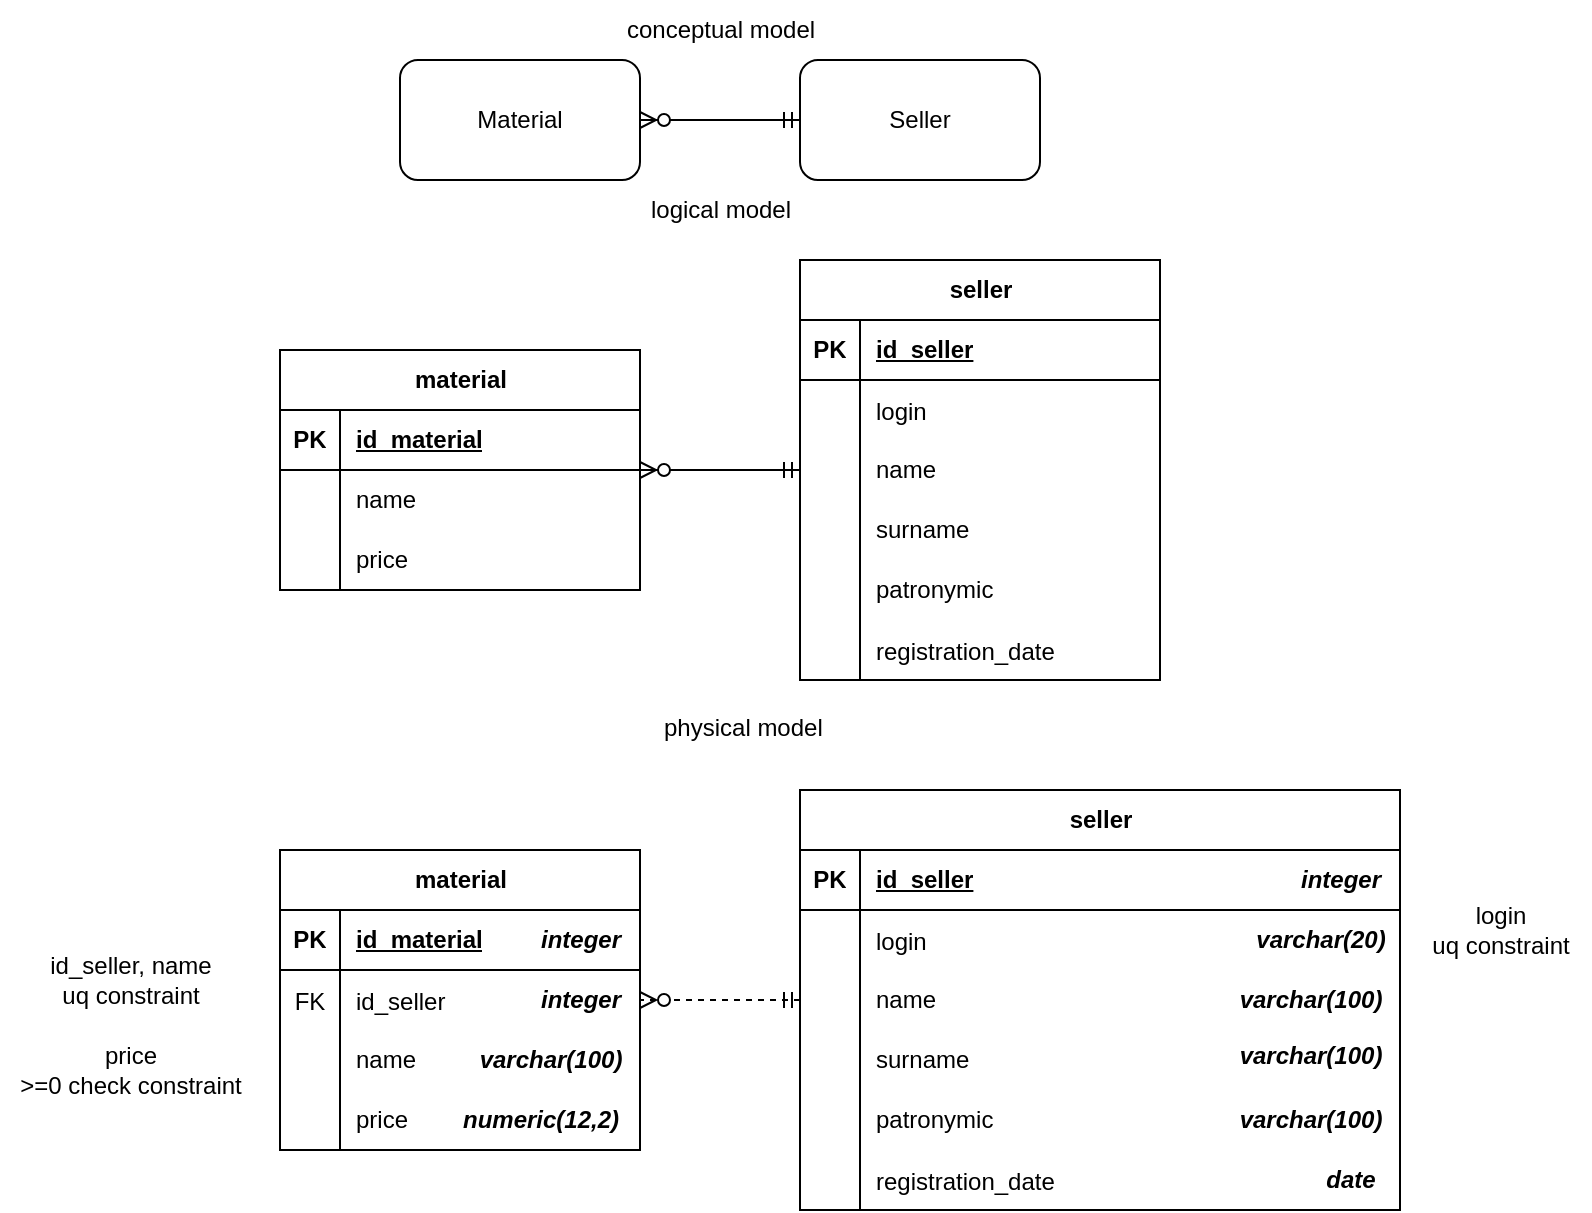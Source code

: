 <mxfile version="22.0.3" type="device">
  <diagram name="Страница — 1" id="O3K4TWoYyAWQNYHKiFBN">
    <mxGraphModel dx="1637" dy="473" grid="1" gridSize="10" guides="1" tooltips="1" connect="1" arrows="1" fold="1" page="1" pageScale="1" pageWidth="827" pageHeight="1169" math="0" shadow="0">
      <root>
        <mxCell id="0" />
        <mxCell id="1" parent="0" />
        <mxCell id="IRIc2xJd4eTZzmrrZmVW-1" value="Material" style="rounded=1;whiteSpace=wrap;html=1;" parent="1" vertex="1">
          <mxGeometry x="120" y="30" width="120" height="60" as="geometry" />
        </mxCell>
        <mxCell id="IRIc2xJd4eTZzmrrZmVW-2" value="Seller" style="rounded=1;whiteSpace=wrap;html=1;" parent="1" vertex="1">
          <mxGeometry x="320" y="30" width="120" height="60" as="geometry" />
        </mxCell>
        <mxCell id="IRIc2xJd4eTZzmrrZmVW-3" value="" style="edgeStyle=entityRelationEdgeStyle;fontSize=12;html=1;endArrow=ERzeroToMany;startArrow=ERmandOne;rounded=0;" parent="1" source="IRIc2xJd4eTZzmrrZmVW-2" target="IRIc2xJd4eTZzmrrZmVW-1" edge="1">
          <mxGeometry width="100" height="100" relative="1" as="geometry">
            <mxPoint x="300" y="270" as="sourcePoint" />
            <mxPoint x="400" y="170" as="targetPoint" />
          </mxGeometry>
        </mxCell>
        <mxCell id="IRIc2xJd4eTZzmrrZmVW-4" value="conceptual model" style="text;html=1;align=center;verticalAlign=middle;resizable=0;points=[];autosize=1;strokeColor=none;fillColor=none;" parent="1" vertex="1">
          <mxGeometry x="220" width="120" height="30" as="geometry" />
        </mxCell>
        <mxCell id="IRIc2xJd4eTZzmrrZmVW-5" value="logical model" style="text;html=1;align=center;verticalAlign=middle;resizable=0;points=[];autosize=1;strokeColor=none;fillColor=none;" parent="1" vertex="1">
          <mxGeometry x="235" y="90" width="90" height="30" as="geometry" />
        </mxCell>
        <mxCell id="IRIc2xJd4eTZzmrrZmVW-9" value="material" style="shape=table;startSize=30;container=1;collapsible=1;childLayout=tableLayout;fixedRows=1;rowLines=0;fontStyle=1;align=center;resizeLast=1;html=1;" parent="1" vertex="1">
          <mxGeometry x="60" y="175" width="180" height="120" as="geometry" />
        </mxCell>
        <mxCell id="IRIc2xJd4eTZzmrrZmVW-10" value="" style="shape=tableRow;horizontal=0;startSize=0;swimlaneHead=0;swimlaneBody=0;fillColor=none;collapsible=0;dropTarget=0;points=[[0,0.5],[1,0.5]];portConstraint=eastwest;top=0;left=0;right=0;bottom=1;" parent="IRIc2xJd4eTZzmrrZmVW-9" vertex="1">
          <mxGeometry y="30" width="180" height="30" as="geometry" />
        </mxCell>
        <mxCell id="IRIc2xJd4eTZzmrrZmVW-11" value="PK" style="shape=partialRectangle;connectable=0;fillColor=none;top=0;left=0;bottom=0;right=0;fontStyle=1;overflow=hidden;whiteSpace=wrap;html=1;" parent="IRIc2xJd4eTZzmrrZmVW-10" vertex="1">
          <mxGeometry width="30" height="30" as="geometry">
            <mxRectangle width="30" height="30" as="alternateBounds" />
          </mxGeometry>
        </mxCell>
        <mxCell id="IRIc2xJd4eTZzmrrZmVW-12" value="id_material" style="shape=partialRectangle;connectable=0;fillColor=none;top=0;left=0;bottom=0;right=0;align=left;spacingLeft=6;fontStyle=5;overflow=hidden;whiteSpace=wrap;html=1;" parent="IRIc2xJd4eTZzmrrZmVW-10" vertex="1">
          <mxGeometry x="30" width="150" height="30" as="geometry">
            <mxRectangle width="150" height="30" as="alternateBounds" />
          </mxGeometry>
        </mxCell>
        <mxCell id="IRIc2xJd4eTZzmrrZmVW-13" value="" style="shape=tableRow;horizontal=0;startSize=0;swimlaneHead=0;swimlaneBody=0;fillColor=none;collapsible=0;dropTarget=0;points=[[0,0.5],[1,0.5]];portConstraint=eastwest;top=0;left=0;right=0;bottom=0;" parent="IRIc2xJd4eTZzmrrZmVW-9" vertex="1">
          <mxGeometry y="60" width="180" height="30" as="geometry" />
        </mxCell>
        <mxCell id="IRIc2xJd4eTZzmrrZmVW-14" value="" style="shape=partialRectangle;connectable=0;fillColor=none;top=0;left=0;bottom=0;right=0;editable=1;overflow=hidden;whiteSpace=wrap;html=1;" parent="IRIc2xJd4eTZzmrrZmVW-13" vertex="1">
          <mxGeometry width="30" height="30" as="geometry">
            <mxRectangle width="30" height="30" as="alternateBounds" />
          </mxGeometry>
        </mxCell>
        <mxCell id="IRIc2xJd4eTZzmrrZmVW-15" value="name" style="shape=partialRectangle;connectable=0;fillColor=none;top=0;left=0;bottom=0;right=0;align=left;spacingLeft=6;overflow=hidden;whiteSpace=wrap;html=1;" parent="IRIc2xJd4eTZzmrrZmVW-13" vertex="1">
          <mxGeometry x="30" width="150" height="30" as="geometry">
            <mxRectangle width="150" height="30" as="alternateBounds" />
          </mxGeometry>
        </mxCell>
        <mxCell id="IRIc2xJd4eTZzmrrZmVW-16" value="" style="shape=tableRow;horizontal=0;startSize=0;swimlaneHead=0;swimlaneBody=0;fillColor=none;collapsible=0;dropTarget=0;points=[[0,0.5],[1,0.5]];portConstraint=eastwest;top=0;left=0;right=0;bottom=0;" parent="IRIc2xJd4eTZzmrrZmVW-9" vertex="1">
          <mxGeometry y="90" width="180" height="30" as="geometry" />
        </mxCell>
        <mxCell id="IRIc2xJd4eTZzmrrZmVW-17" value="" style="shape=partialRectangle;connectable=0;fillColor=none;top=0;left=0;bottom=0;right=0;editable=1;overflow=hidden;whiteSpace=wrap;html=1;" parent="IRIc2xJd4eTZzmrrZmVW-16" vertex="1">
          <mxGeometry width="30" height="30" as="geometry">
            <mxRectangle width="30" height="30" as="alternateBounds" />
          </mxGeometry>
        </mxCell>
        <mxCell id="IRIc2xJd4eTZzmrrZmVW-18" value="price" style="shape=partialRectangle;connectable=0;fillColor=none;top=0;left=0;bottom=0;right=0;align=left;spacingLeft=6;overflow=hidden;whiteSpace=wrap;html=1;" parent="IRIc2xJd4eTZzmrrZmVW-16" vertex="1">
          <mxGeometry x="30" width="150" height="30" as="geometry">
            <mxRectangle width="150" height="30" as="alternateBounds" />
          </mxGeometry>
        </mxCell>
        <mxCell id="IRIc2xJd4eTZzmrrZmVW-22" value="seller" style="shape=table;startSize=30;container=1;collapsible=1;childLayout=tableLayout;fixedRows=1;rowLines=0;fontStyle=1;align=center;resizeLast=1;html=1;" parent="1" vertex="1">
          <mxGeometry x="320" y="130" width="180" height="210" as="geometry" />
        </mxCell>
        <mxCell id="IRIc2xJd4eTZzmrrZmVW-23" value="" style="shape=tableRow;horizontal=0;startSize=0;swimlaneHead=0;swimlaneBody=0;fillColor=none;collapsible=0;dropTarget=0;points=[[0,0.5],[1,0.5]];portConstraint=eastwest;top=0;left=0;right=0;bottom=1;" parent="IRIc2xJd4eTZzmrrZmVW-22" vertex="1">
          <mxGeometry y="30" width="180" height="30" as="geometry" />
        </mxCell>
        <mxCell id="IRIc2xJd4eTZzmrrZmVW-24" value="PK" style="shape=partialRectangle;connectable=0;fillColor=none;top=0;left=0;bottom=0;right=0;fontStyle=1;overflow=hidden;whiteSpace=wrap;html=1;" parent="IRIc2xJd4eTZzmrrZmVW-23" vertex="1">
          <mxGeometry width="30" height="30" as="geometry">
            <mxRectangle width="30" height="30" as="alternateBounds" />
          </mxGeometry>
        </mxCell>
        <mxCell id="IRIc2xJd4eTZzmrrZmVW-25" value="id_seller" style="shape=partialRectangle;connectable=0;fillColor=none;top=0;left=0;bottom=0;right=0;align=left;spacingLeft=6;fontStyle=5;overflow=hidden;whiteSpace=wrap;html=1;" parent="IRIc2xJd4eTZzmrrZmVW-23" vertex="1">
          <mxGeometry x="30" width="150" height="30" as="geometry">
            <mxRectangle width="150" height="30" as="alternateBounds" />
          </mxGeometry>
        </mxCell>
        <mxCell id="pkZY7K9WmbHZLn-D5I9O-4" value="" style="shape=tableRow;horizontal=0;startSize=0;swimlaneHead=0;swimlaneBody=0;fillColor=none;collapsible=0;dropTarget=0;points=[[0,0.5],[1,0.5]];portConstraint=eastwest;top=0;left=0;right=0;bottom=0;" vertex="1" parent="IRIc2xJd4eTZzmrrZmVW-22">
          <mxGeometry y="60" width="180" height="30" as="geometry" />
        </mxCell>
        <mxCell id="pkZY7K9WmbHZLn-D5I9O-5" value="" style="shape=partialRectangle;connectable=0;fillColor=none;top=0;left=0;bottom=0;right=0;editable=1;overflow=hidden;" vertex="1" parent="pkZY7K9WmbHZLn-D5I9O-4">
          <mxGeometry width="30" height="30" as="geometry">
            <mxRectangle width="30" height="30" as="alternateBounds" />
          </mxGeometry>
        </mxCell>
        <mxCell id="pkZY7K9WmbHZLn-D5I9O-6" value="login" style="shape=partialRectangle;connectable=0;fillColor=none;top=0;left=0;bottom=0;right=0;align=left;spacingLeft=6;overflow=hidden;" vertex="1" parent="pkZY7K9WmbHZLn-D5I9O-4">
          <mxGeometry x="30" width="150" height="30" as="geometry">
            <mxRectangle width="150" height="30" as="alternateBounds" />
          </mxGeometry>
        </mxCell>
        <mxCell id="IRIc2xJd4eTZzmrrZmVW-26" value="" style="shape=tableRow;horizontal=0;startSize=0;swimlaneHead=0;swimlaneBody=0;fillColor=none;collapsible=0;dropTarget=0;points=[[0,0.5],[1,0.5]];portConstraint=eastwest;top=0;left=0;right=0;bottom=0;" parent="IRIc2xJd4eTZzmrrZmVW-22" vertex="1">
          <mxGeometry y="90" width="180" height="30" as="geometry" />
        </mxCell>
        <mxCell id="IRIc2xJd4eTZzmrrZmVW-27" value="" style="shape=partialRectangle;connectable=0;fillColor=none;top=0;left=0;bottom=0;right=0;editable=1;overflow=hidden;whiteSpace=wrap;html=1;" parent="IRIc2xJd4eTZzmrrZmVW-26" vertex="1">
          <mxGeometry width="30" height="30" as="geometry">
            <mxRectangle width="30" height="30" as="alternateBounds" />
          </mxGeometry>
        </mxCell>
        <mxCell id="IRIc2xJd4eTZzmrrZmVW-28" value="name" style="shape=partialRectangle;connectable=0;fillColor=none;top=0;left=0;bottom=0;right=0;align=left;spacingLeft=6;overflow=hidden;whiteSpace=wrap;html=1;" parent="IRIc2xJd4eTZzmrrZmVW-26" vertex="1">
          <mxGeometry x="30" width="150" height="30" as="geometry">
            <mxRectangle width="150" height="30" as="alternateBounds" />
          </mxGeometry>
        </mxCell>
        <mxCell id="IRIc2xJd4eTZzmrrZmVW-29" value="" style="shape=tableRow;horizontal=0;startSize=0;swimlaneHead=0;swimlaneBody=0;fillColor=none;collapsible=0;dropTarget=0;points=[[0,0.5],[1,0.5]];portConstraint=eastwest;top=0;left=0;right=0;bottom=0;" parent="IRIc2xJd4eTZzmrrZmVW-22" vertex="1">
          <mxGeometry y="120" width="180" height="30" as="geometry" />
        </mxCell>
        <mxCell id="IRIc2xJd4eTZzmrrZmVW-30" value="" style="shape=partialRectangle;connectable=0;fillColor=none;top=0;left=0;bottom=0;right=0;editable=1;overflow=hidden;whiteSpace=wrap;html=1;" parent="IRIc2xJd4eTZzmrrZmVW-29" vertex="1">
          <mxGeometry width="30" height="30" as="geometry">
            <mxRectangle width="30" height="30" as="alternateBounds" />
          </mxGeometry>
        </mxCell>
        <mxCell id="IRIc2xJd4eTZzmrrZmVW-31" value="surname" style="shape=partialRectangle;connectable=0;fillColor=none;top=0;left=0;bottom=0;right=0;align=left;spacingLeft=6;overflow=hidden;whiteSpace=wrap;html=1;" parent="IRIc2xJd4eTZzmrrZmVW-29" vertex="1">
          <mxGeometry x="30" width="150" height="30" as="geometry">
            <mxRectangle width="150" height="30" as="alternateBounds" />
          </mxGeometry>
        </mxCell>
        <mxCell id="IRIc2xJd4eTZzmrrZmVW-32" value="" style="shape=tableRow;horizontal=0;startSize=0;swimlaneHead=0;swimlaneBody=0;fillColor=none;collapsible=0;dropTarget=0;points=[[0,0.5],[1,0.5]];portConstraint=eastwest;top=0;left=0;right=0;bottom=0;" parent="IRIc2xJd4eTZzmrrZmVW-22" vertex="1">
          <mxGeometry y="150" width="180" height="30" as="geometry" />
        </mxCell>
        <mxCell id="IRIc2xJd4eTZzmrrZmVW-33" value="" style="shape=partialRectangle;connectable=0;fillColor=none;top=0;left=0;bottom=0;right=0;editable=1;overflow=hidden;whiteSpace=wrap;html=1;" parent="IRIc2xJd4eTZzmrrZmVW-32" vertex="1">
          <mxGeometry width="30" height="30" as="geometry">
            <mxRectangle width="30" height="30" as="alternateBounds" />
          </mxGeometry>
        </mxCell>
        <mxCell id="IRIc2xJd4eTZzmrrZmVW-34" value="patronymic" style="shape=partialRectangle;connectable=0;fillColor=none;top=0;left=0;bottom=0;right=0;align=left;spacingLeft=6;overflow=hidden;whiteSpace=wrap;html=1;" parent="IRIc2xJd4eTZzmrrZmVW-32" vertex="1">
          <mxGeometry x="30" width="150" height="30" as="geometry">
            <mxRectangle width="150" height="30" as="alternateBounds" />
          </mxGeometry>
        </mxCell>
        <mxCell id="IRIc2xJd4eTZzmrrZmVW-36" value="" style="shape=tableRow;horizontal=0;startSize=0;swimlaneHead=0;swimlaneBody=0;fillColor=none;collapsible=0;dropTarget=0;points=[[0,0.5],[1,0.5]];portConstraint=eastwest;top=0;left=0;right=0;bottom=0;" parent="IRIc2xJd4eTZzmrrZmVW-22" vertex="1">
          <mxGeometry y="180" width="180" height="30" as="geometry" />
        </mxCell>
        <mxCell id="IRIc2xJd4eTZzmrrZmVW-37" value="" style="shape=partialRectangle;connectable=0;fillColor=none;top=0;left=0;bottom=0;right=0;editable=1;overflow=hidden;" parent="IRIc2xJd4eTZzmrrZmVW-36" vertex="1">
          <mxGeometry width="30" height="30" as="geometry">
            <mxRectangle width="30" height="30" as="alternateBounds" />
          </mxGeometry>
        </mxCell>
        <mxCell id="IRIc2xJd4eTZzmrrZmVW-38" value="registration_date" style="shape=partialRectangle;connectable=0;fillColor=none;top=0;left=0;bottom=0;right=0;align=left;spacingLeft=6;overflow=hidden;" parent="IRIc2xJd4eTZzmrrZmVW-36" vertex="1">
          <mxGeometry x="30" width="150" height="30" as="geometry">
            <mxRectangle width="150" height="30" as="alternateBounds" />
          </mxGeometry>
        </mxCell>
        <mxCell id="IRIc2xJd4eTZzmrrZmVW-35" value="" style="edgeStyle=entityRelationEdgeStyle;fontSize=12;html=1;endArrow=ERzeroToMany;startArrow=ERmandOne;rounded=0;" parent="1" source="IRIc2xJd4eTZzmrrZmVW-22" target="IRIc2xJd4eTZzmrrZmVW-9" edge="1">
          <mxGeometry width="100" height="100" relative="1" as="geometry">
            <mxPoint x="330" y="370" as="sourcePoint" />
            <mxPoint x="250" y="370" as="targetPoint" />
          </mxGeometry>
        </mxCell>
        <mxCell id="IRIc2xJd4eTZzmrrZmVW-39" value="physical model" style="text;whiteSpace=wrap;" parent="1" vertex="1">
          <mxGeometry x="250" y="350" width="90" height="40" as="geometry" />
        </mxCell>
        <mxCell id="IRIc2xJd4eTZzmrrZmVW-40" value="material" style="shape=table;startSize=30;container=1;collapsible=1;childLayout=tableLayout;fixedRows=1;rowLines=0;fontStyle=1;align=center;resizeLast=1;html=1;" parent="1" vertex="1">
          <mxGeometry x="60" y="425" width="180" height="150" as="geometry" />
        </mxCell>
        <mxCell id="IRIc2xJd4eTZzmrrZmVW-41" value="" style="shape=tableRow;horizontal=0;startSize=0;swimlaneHead=0;swimlaneBody=0;fillColor=none;collapsible=0;dropTarget=0;points=[[0,0.5],[1,0.5]];portConstraint=eastwest;top=0;left=0;right=0;bottom=1;" parent="IRIc2xJd4eTZzmrrZmVW-40" vertex="1">
          <mxGeometry y="30" width="180" height="30" as="geometry" />
        </mxCell>
        <mxCell id="IRIc2xJd4eTZzmrrZmVW-42" value="PK" style="shape=partialRectangle;connectable=0;fillColor=none;top=0;left=0;bottom=0;right=0;fontStyle=1;overflow=hidden;whiteSpace=wrap;html=1;" parent="IRIc2xJd4eTZzmrrZmVW-41" vertex="1">
          <mxGeometry width="30" height="30" as="geometry">
            <mxRectangle width="30" height="30" as="alternateBounds" />
          </mxGeometry>
        </mxCell>
        <mxCell id="IRIc2xJd4eTZzmrrZmVW-43" value="id_material" style="shape=partialRectangle;connectable=0;fillColor=none;top=0;left=0;bottom=0;right=0;align=left;spacingLeft=6;fontStyle=5;overflow=hidden;whiteSpace=wrap;html=1;" parent="IRIc2xJd4eTZzmrrZmVW-41" vertex="1">
          <mxGeometry x="30" width="150" height="30" as="geometry">
            <mxRectangle width="150" height="30" as="alternateBounds" />
          </mxGeometry>
        </mxCell>
        <mxCell id="IRIc2xJd4eTZzmrrZmVW-67" value="" style="shape=tableRow;horizontal=0;startSize=0;swimlaneHead=0;swimlaneBody=0;fillColor=none;collapsible=0;dropTarget=0;points=[[0,0.5],[1,0.5]];portConstraint=eastwest;top=0;left=0;right=0;bottom=0;" parent="IRIc2xJd4eTZzmrrZmVW-40" vertex="1">
          <mxGeometry y="60" width="180" height="30" as="geometry" />
        </mxCell>
        <mxCell id="IRIc2xJd4eTZzmrrZmVW-68" value="FK" style="shape=partialRectangle;connectable=0;fillColor=none;top=0;left=0;bottom=0;right=0;editable=1;overflow=hidden;" parent="IRIc2xJd4eTZzmrrZmVW-67" vertex="1">
          <mxGeometry width="30" height="30" as="geometry">
            <mxRectangle width="30" height="30" as="alternateBounds" />
          </mxGeometry>
        </mxCell>
        <mxCell id="IRIc2xJd4eTZzmrrZmVW-69" value="id_seller" style="shape=partialRectangle;connectable=0;fillColor=none;top=0;left=0;bottom=0;right=0;align=left;spacingLeft=6;overflow=hidden;" parent="IRIc2xJd4eTZzmrrZmVW-67" vertex="1">
          <mxGeometry x="30" width="150" height="30" as="geometry">
            <mxRectangle width="150" height="30" as="alternateBounds" />
          </mxGeometry>
        </mxCell>
        <mxCell id="IRIc2xJd4eTZzmrrZmVW-44" value="" style="shape=tableRow;horizontal=0;startSize=0;swimlaneHead=0;swimlaneBody=0;fillColor=none;collapsible=0;dropTarget=0;points=[[0,0.5],[1,0.5]];portConstraint=eastwest;top=0;left=0;right=0;bottom=0;" parent="IRIc2xJd4eTZzmrrZmVW-40" vertex="1">
          <mxGeometry y="90" width="180" height="30" as="geometry" />
        </mxCell>
        <mxCell id="IRIc2xJd4eTZzmrrZmVW-45" value="" style="shape=partialRectangle;connectable=0;fillColor=none;top=0;left=0;bottom=0;right=0;editable=1;overflow=hidden;whiteSpace=wrap;html=1;" parent="IRIc2xJd4eTZzmrrZmVW-44" vertex="1">
          <mxGeometry width="30" height="30" as="geometry">
            <mxRectangle width="30" height="30" as="alternateBounds" />
          </mxGeometry>
        </mxCell>
        <mxCell id="IRIc2xJd4eTZzmrrZmVW-46" value="name" style="shape=partialRectangle;connectable=0;fillColor=none;top=0;left=0;bottom=0;right=0;align=left;spacingLeft=6;overflow=hidden;whiteSpace=wrap;html=1;" parent="IRIc2xJd4eTZzmrrZmVW-44" vertex="1">
          <mxGeometry x="30" width="150" height="30" as="geometry">
            <mxRectangle width="150" height="30" as="alternateBounds" />
          </mxGeometry>
        </mxCell>
        <mxCell id="IRIc2xJd4eTZzmrrZmVW-47" value="" style="shape=tableRow;horizontal=0;startSize=0;swimlaneHead=0;swimlaneBody=0;fillColor=none;collapsible=0;dropTarget=0;points=[[0,0.5],[1,0.5]];portConstraint=eastwest;top=0;left=0;right=0;bottom=0;" parent="IRIc2xJd4eTZzmrrZmVW-40" vertex="1">
          <mxGeometry y="120" width="180" height="30" as="geometry" />
        </mxCell>
        <mxCell id="IRIc2xJd4eTZzmrrZmVW-48" value="" style="shape=partialRectangle;connectable=0;fillColor=none;top=0;left=0;bottom=0;right=0;editable=1;overflow=hidden;whiteSpace=wrap;html=1;" parent="IRIc2xJd4eTZzmrrZmVW-47" vertex="1">
          <mxGeometry width="30" height="30" as="geometry">
            <mxRectangle width="30" height="30" as="alternateBounds" />
          </mxGeometry>
        </mxCell>
        <mxCell id="IRIc2xJd4eTZzmrrZmVW-49" value="price" style="shape=partialRectangle;connectable=0;fillColor=none;top=0;left=0;bottom=0;right=0;align=left;spacingLeft=6;overflow=hidden;whiteSpace=wrap;html=1;" parent="IRIc2xJd4eTZzmrrZmVW-47" vertex="1">
          <mxGeometry x="30" width="150" height="30" as="geometry">
            <mxRectangle width="150" height="30" as="alternateBounds" />
          </mxGeometry>
        </mxCell>
        <mxCell id="IRIc2xJd4eTZzmrrZmVW-50" value="seller" style="shape=table;startSize=30;container=1;collapsible=1;childLayout=tableLayout;fixedRows=1;rowLines=0;fontStyle=1;align=center;resizeLast=1;html=1;" parent="1" vertex="1">
          <mxGeometry x="320" y="395" width="300" height="210" as="geometry" />
        </mxCell>
        <mxCell id="IRIc2xJd4eTZzmrrZmVW-51" value="" style="shape=tableRow;horizontal=0;startSize=0;swimlaneHead=0;swimlaneBody=0;fillColor=none;collapsible=0;dropTarget=0;points=[[0,0.5],[1,0.5]];portConstraint=eastwest;top=0;left=0;right=0;bottom=1;" parent="IRIc2xJd4eTZzmrrZmVW-50" vertex="1">
          <mxGeometry y="30" width="300" height="30" as="geometry" />
        </mxCell>
        <mxCell id="IRIc2xJd4eTZzmrrZmVW-52" value="PK" style="shape=partialRectangle;connectable=0;fillColor=none;top=0;left=0;bottom=0;right=0;fontStyle=1;overflow=hidden;whiteSpace=wrap;html=1;" parent="IRIc2xJd4eTZzmrrZmVW-51" vertex="1">
          <mxGeometry width="30" height="30" as="geometry">
            <mxRectangle width="30" height="30" as="alternateBounds" />
          </mxGeometry>
        </mxCell>
        <mxCell id="IRIc2xJd4eTZzmrrZmVW-53" value="id_seller" style="shape=partialRectangle;connectable=0;fillColor=none;top=0;left=0;bottom=0;right=0;align=left;spacingLeft=6;fontStyle=5;overflow=hidden;whiteSpace=wrap;html=1;" parent="IRIc2xJd4eTZzmrrZmVW-51" vertex="1">
          <mxGeometry x="30" width="270" height="30" as="geometry">
            <mxRectangle width="270" height="30" as="alternateBounds" />
          </mxGeometry>
        </mxCell>
        <mxCell id="pkZY7K9WmbHZLn-D5I9O-10" value="" style="shape=tableRow;horizontal=0;startSize=0;swimlaneHead=0;swimlaneBody=0;fillColor=none;collapsible=0;dropTarget=0;points=[[0,0.5],[1,0.5]];portConstraint=eastwest;top=0;left=0;right=0;bottom=0;" vertex="1" parent="IRIc2xJd4eTZzmrrZmVW-50">
          <mxGeometry y="60" width="300" height="30" as="geometry" />
        </mxCell>
        <mxCell id="pkZY7K9WmbHZLn-D5I9O-11" value="" style="shape=partialRectangle;connectable=0;fillColor=none;top=0;left=0;bottom=0;right=0;editable=1;overflow=hidden;" vertex="1" parent="pkZY7K9WmbHZLn-D5I9O-10">
          <mxGeometry width="30" height="30" as="geometry">
            <mxRectangle width="30" height="30" as="alternateBounds" />
          </mxGeometry>
        </mxCell>
        <mxCell id="pkZY7K9WmbHZLn-D5I9O-12" value="login" style="shape=partialRectangle;connectable=0;fillColor=none;top=0;left=0;bottom=0;right=0;align=left;spacingLeft=6;overflow=hidden;" vertex="1" parent="pkZY7K9WmbHZLn-D5I9O-10">
          <mxGeometry x="30" width="270" height="30" as="geometry">
            <mxRectangle width="270" height="30" as="alternateBounds" />
          </mxGeometry>
        </mxCell>
        <mxCell id="IRIc2xJd4eTZzmrrZmVW-54" value="" style="shape=tableRow;horizontal=0;startSize=0;swimlaneHead=0;swimlaneBody=0;fillColor=none;collapsible=0;dropTarget=0;points=[[0,0.5],[1,0.5]];portConstraint=eastwest;top=0;left=0;right=0;bottom=0;" parent="IRIc2xJd4eTZzmrrZmVW-50" vertex="1">
          <mxGeometry y="90" width="300" height="30" as="geometry" />
        </mxCell>
        <mxCell id="IRIc2xJd4eTZzmrrZmVW-55" value="" style="shape=partialRectangle;connectable=0;fillColor=none;top=0;left=0;bottom=0;right=0;editable=1;overflow=hidden;whiteSpace=wrap;html=1;" parent="IRIc2xJd4eTZzmrrZmVW-54" vertex="1">
          <mxGeometry width="30" height="30" as="geometry">
            <mxRectangle width="30" height="30" as="alternateBounds" />
          </mxGeometry>
        </mxCell>
        <mxCell id="IRIc2xJd4eTZzmrrZmVW-56" value="name" style="shape=partialRectangle;connectable=0;fillColor=none;top=0;left=0;bottom=0;right=0;align=left;spacingLeft=6;overflow=hidden;whiteSpace=wrap;html=1;" parent="IRIc2xJd4eTZzmrrZmVW-54" vertex="1">
          <mxGeometry x="30" width="270" height="30" as="geometry">
            <mxRectangle width="270" height="30" as="alternateBounds" />
          </mxGeometry>
        </mxCell>
        <mxCell id="IRIc2xJd4eTZzmrrZmVW-57" value="" style="shape=tableRow;horizontal=0;startSize=0;swimlaneHead=0;swimlaneBody=0;fillColor=none;collapsible=0;dropTarget=0;points=[[0,0.5],[1,0.5]];portConstraint=eastwest;top=0;left=0;right=0;bottom=0;" parent="IRIc2xJd4eTZzmrrZmVW-50" vertex="1">
          <mxGeometry y="120" width="300" height="30" as="geometry" />
        </mxCell>
        <mxCell id="IRIc2xJd4eTZzmrrZmVW-58" value="" style="shape=partialRectangle;connectable=0;fillColor=none;top=0;left=0;bottom=0;right=0;editable=1;overflow=hidden;whiteSpace=wrap;html=1;" parent="IRIc2xJd4eTZzmrrZmVW-57" vertex="1">
          <mxGeometry width="30" height="30" as="geometry">
            <mxRectangle width="30" height="30" as="alternateBounds" />
          </mxGeometry>
        </mxCell>
        <mxCell id="IRIc2xJd4eTZzmrrZmVW-59" value="surname" style="shape=partialRectangle;connectable=0;fillColor=none;top=0;left=0;bottom=0;right=0;align=left;spacingLeft=6;overflow=hidden;whiteSpace=wrap;html=1;" parent="IRIc2xJd4eTZzmrrZmVW-57" vertex="1">
          <mxGeometry x="30" width="270" height="30" as="geometry">
            <mxRectangle width="270" height="30" as="alternateBounds" />
          </mxGeometry>
        </mxCell>
        <mxCell id="IRIc2xJd4eTZzmrrZmVW-60" value="" style="shape=tableRow;horizontal=0;startSize=0;swimlaneHead=0;swimlaneBody=0;fillColor=none;collapsible=0;dropTarget=0;points=[[0,0.5],[1,0.5]];portConstraint=eastwest;top=0;left=0;right=0;bottom=0;" parent="IRIc2xJd4eTZzmrrZmVW-50" vertex="1">
          <mxGeometry y="150" width="300" height="30" as="geometry" />
        </mxCell>
        <mxCell id="IRIc2xJd4eTZzmrrZmVW-61" value="" style="shape=partialRectangle;connectable=0;fillColor=none;top=0;left=0;bottom=0;right=0;editable=1;overflow=hidden;whiteSpace=wrap;html=1;" parent="IRIc2xJd4eTZzmrrZmVW-60" vertex="1">
          <mxGeometry width="30" height="30" as="geometry">
            <mxRectangle width="30" height="30" as="alternateBounds" />
          </mxGeometry>
        </mxCell>
        <mxCell id="IRIc2xJd4eTZzmrrZmVW-62" value="patronymic" style="shape=partialRectangle;connectable=0;fillColor=none;top=0;left=0;bottom=0;right=0;align=left;spacingLeft=6;overflow=hidden;whiteSpace=wrap;html=1;" parent="IRIc2xJd4eTZzmrrZmVW-60" vertex="1">
          <mxGeometry x="30" width="270" height="30" as="geometry">
            <mxRectangle width="270" height="30" as="alternateBounds" />
          </mxGeometry>
        </mxCell>
        <mxCell id="IRIc2xJd4eTZzmrrZmVW-63" value="" style="shape=tableRow;horizontal=0;startSize=0;swimlaneHead=0;swimlaneBody=0;fillColor=none;collapsible=0;dropTarget=0;points=[[0,0.5],[1,0.5]];portConstraint=eastwest;top=0;left=0;right=0;bottom=0;" parent="IRIc2xJd4eTZzmrrZmVW-50" vertex="1">
          <mxGeometry y="180" width="300" height="30" as="geometry" />
        </mxCell>
        <mxCell id="IRIc2xJd4eTZzmrrZmVW-64" value="" style="shape=partialRectangle;connectable=0;fillColor=none;top=0;left=0;bottom=0;right=0;editable=1;overflow=hidden;" parent="IRIc2xJd4eTZzmrrZmVW-63" vertex="1">
          <mxGeometry width="30" height="30" as="geometry">
            <mxRectangle width="30" height="30" as="alternateBounds" />
          </mxGeometry>
        </mxCell>
        <mxCell id="IRIc2xJd4eTZzmrrZmVW-65" value="registration_date" style="shape=partialRectangle;connectable=0;fillColor=none;top=0;left=0;bottom=0;right=0;align=left;spacingLeft=6;overflow=hidden;" parent="IRIc2xJd4eTZzmrrZmVW-63" vertex="1">
          <mxGeometry x="30" width="270" height="30" as="geometry">
            <mxRectangle width="270" height="30" as="alternateBounds" />
          </mxGeometry>
        </mxCell>
        <mxCell id="IRIc2xJd4eTZzmrrZmVW-66" value="" style="edgeStyle=entityRelationEdgeStyle;fontSize=12;html=1;endArrow=ERzeroToMany;startArrow=ERmandOne;rounded=0;dashed=1;" parent="1" source="IRIc2xJd4eTZzmrrZmVW-50" target="IRIc2xJd4eTZzmrrZmVW-40" edge="1">
          <mxGeometry width="100" height="100" relative="1" as="geometry">
            <mxPoint x="350" y="500" as="sourcePoint" />
            <mxPoint x="270" y="500" as="targetPoint" />
          </mxGeometry>
        </mxCell>
        <mxCell id="IRIc2xJd4eTZzmrrZmVW-73" value="&lt;b&gt;&lt;i&gt;integer&lt;/i&gt;&lt;/b&gt;" style="text;html=1;align=center;verticalAlign=middle;resizable=0;points=[];autosize=1;strokeColor=none;fillColor=none;" parent="1" vertex="1">
          <mxGeometry x="180" y="455" width="60" height="30" as="geometry" />
        </mxCell>
        <mxCell id="IRIc2xJd4eTZzmrrZmVW-74" value="&lt;b&gt;&lt;i&gt;integer&lt;/i&gt;&lt;/b&gt;" style="text;html=1;align=center;verticalAlign=middle;resizable=0;points=[];autosize=1;strokeColor=none;fillColor=none;" parent="1" vertex="1">
          <mxGeometry x="180" y="485" width="60" height="30" as="geometry" />
        </mxCell>
        <mxCell id="IRIc2xJd4eTZzmrrZmVW-75" value="&lt;b&gt;&lt;i&gt;integer&lt;/i&gt;&lt;/b&gt;" style="text;html=1;align=center;verticalAlign=middle;resizable=0;points=[];autosize=1;strokeColor=none;fillColor=none;" parent="1" vertex="1">
          <mxGeometry x="560" y="425" width="60" height="30" as="geometry" />
        </mxCell>
        <mxCell id="PMTJ4e_SRO72VO-0g_k5-1" value="varchar(100)" style="text;html=1;align=center;verticalAlign=middle;resizable=0;points=[];autosize=1;strokeColor=none;fillColor=none;fontStyle=3" parent="1" vertex="1">
          <mxGeometry x="150" y="515" width="90" height="30" as="geometry" />
        </mxCell>
        <mxCell id="PMTJ4e_SRO72VO-0g_k5-2" value="numeric(12,2)" style="text;html=1;align=center;verticalAlign=middle;resizable=0;points=[];autosize=1;strokeColor=none;fillColor=none;fontStyle=3" parent="1" vertex="1">
          <mxGeometry x="140" y="545" width="100" height="30" as="geometry" />
        </mxCell>
        <mxCell id="PMTJ4e_SRO72VO-0g_k5-3" value="varchar(100)" style="text;html=1;align=center;verticalAlign=middle;resizable=0;points=[];autosize=1;strokeColor=none;fillColor=none;fontStyle=3" parent="1" vertex="1">
          <mxGeometry x="530" y="485" width="90" height="30" as="geometry" />
        </mxCell>
        <mxCell id="PMTJ4e_SRO72VO-0g_k5-4" value="varchar(100)" style="text;html=1;align=center;verticalAlign=middle;resizable=0;points=[];autosize=1;strokeColor=none;fillColor=none;fontStyle=3" parent="1" vertex="1">
          <mxGeometry x="530" y="513" width="90" height="30" as="geometry" />
        </mxCell>
        <mxCell id="PMTJ4e_SRO72VO-0g_k5-5" value="varchar(100)" style="text;html=1;align=center;verticalAlign=middle;resizable=0;points=[];autosize=1;strokeColor=none;fillColor=none;fontStyle=3" parent="1" vertex="1">
          <mxGeometry x="530" y="545" width="90" height="30" as="geometry" />
        </mxCell>
        <mxCell id="PMTJ4e_SRO72VO-0g_k5-6" value="&lt;i&gt;&lt;b&gt;date&lt;/b&gt;&lt;/i&gt;" style="text;html=1;align=center;verticalAlign=middle;resizable=0;points=[];autosize=1;strokeColor=none;fillColor=none;" parent="1" vertex="1">
          <mxGeometry x="570" y="575" width="50" height="30" as="geometry" />
        </mxCell>
        <mxCell id="pkZY7K9WmbHZLn-D5I9O-1" value="id_seller, name&lt;br&gt;uq constraint" style="text;html=1;align=center;verticalAlign=middle;resizable=0;points=[];autosize=1;strokeColor=none;fillColor=none;" vertex="1" parent="1">
          <mxGeometry x="-65" y="470" width="100" height="40" as="geometry" />
        </mxCell>
        <mxCell id="pkZY7K9WmbHZLn-D5I9O-2" value="price&lt;br&gt;&amp;gt;=0 check constraint" style="text;html=1;align=center;verticalAlign=middle;resizable=0;points=[];autosize=1;strokeColor=none;fillColor=none;" vertex="1" parent="1">
          <mxGeometry x="-80" y="515" width="130" height="40" as="geometry" />
        </mxCell>
        <mxCell id="pkZY7K9WmbHZLn-D5I9O-13" value="varchar(20)" style="text;html=1;align=center;verticalAlign=middle;resizable=0;points=[];autosize=1;strokeColor=none;fillColor=none;fontStyle=3" vertex="1" parent="1">
          <mxGeometry x="535" y="455" width="90" height="30" as="geometry" />
        </mxCell>
        <mxCell id="pkZY7K9WmbHZLn-D5I9O-14" value="login&lt;br&gt;uq constraint" style="text;html=1;align=center;verticalAlign=middle;resizable=0;points=[];autosize=1;strokeColor=none;fillColor=none;" vertex="1" parent="1">
          <mxGeometry x="625" y="445" width="90" height="40" as="geometry" />
        </mxCell>
      </root>
    </mxGraphModel>
  </diagram>
</mxfile>
